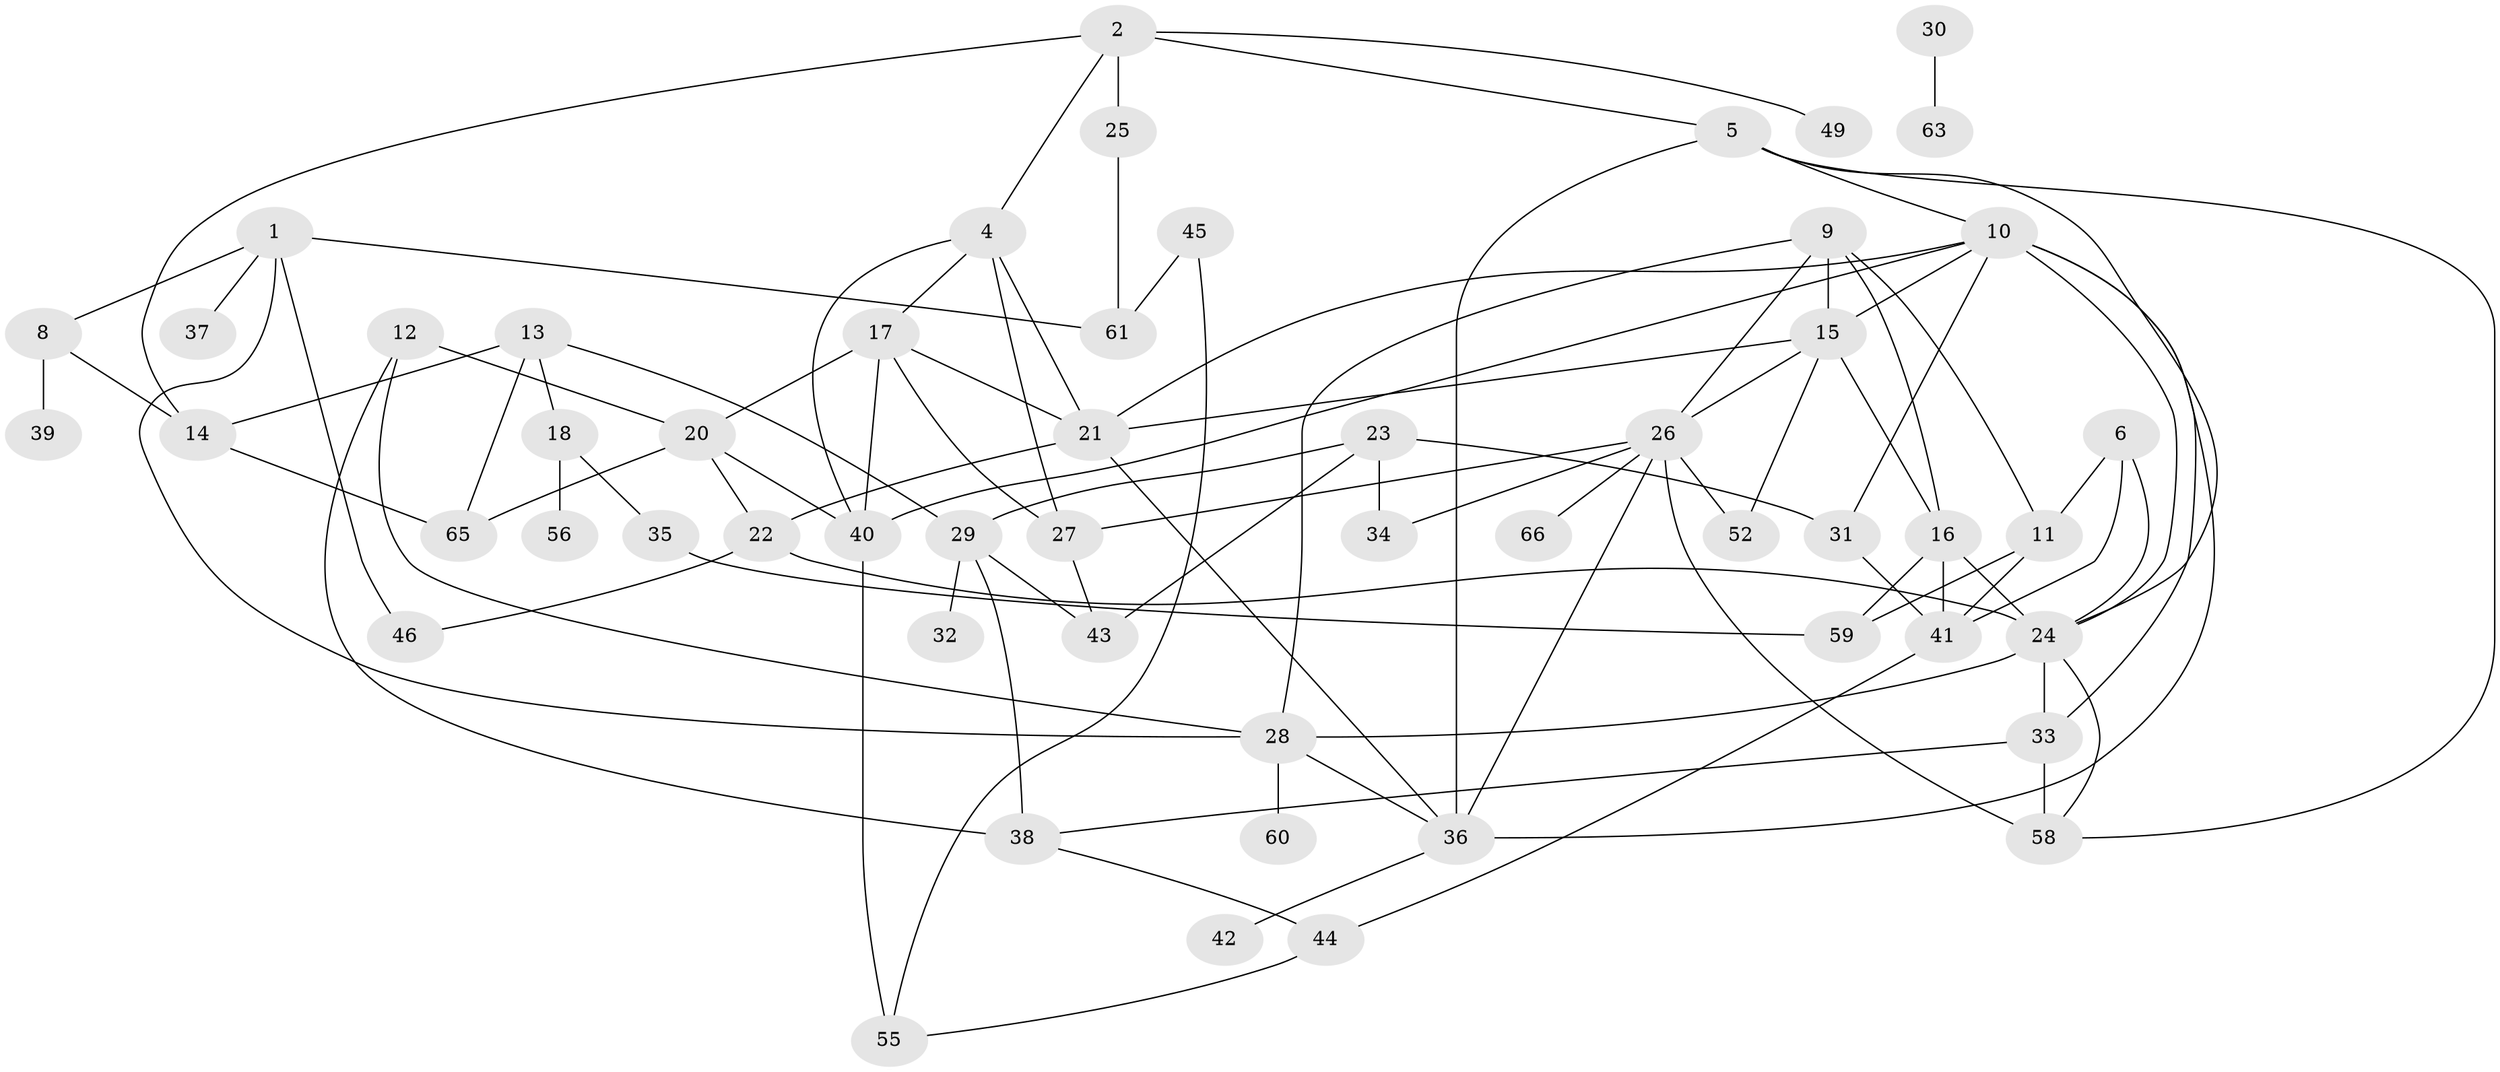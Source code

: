 // original degree distribution, {2: 0.19696969696969696, 3: 0.26515151515151514, 0: 0.09090909090909091, 6: 0.022727272727272728, 1: 0.18181818181818182, 4: 0.16666666666666666, 5: 0.06818181818181818, 8: 0.007575757575757576}
// Generated by graph-tools (version 1.1) at 2025/33/03/09/25 02:33:55]
// undirected, 54 vertices, 97 edges
graph export_dot {
graph [start="1"]
  node [color=gray90,style=filled];
  1;
  2;
  4;
  5;
  6;
  8;
  9;
  10;
  11;
  12;
  13;
  14;
  15;
  16;
  17;
  18;
  20;
  21;
  22;
  23;
  24;
  25;
  26;
  27;
  28;
  29;
  30;
  31;
  32;
  33;
  34;
  35;
  36;
  37;
  38;
  39;
  40;
  41;
  42;
  43;
  44;
  45;
  46;
  49;
  52;
  55;
  56;
  58;
  59;
  60;
  61;
  63;
  65;
  66;
  1 -- 8 [weight=1.0];
  1 -- 28 [weight=1.0];
  1 -- 37 [weight=1.0];
  1 -- 46 [weight=1.0];
  1 -- 61 [weight=1.0];
  2 -- 4 [weight=1.0];
  2 -- 5 [weight=1.0];
  2 -- 14 [weight=1.0];
  2 -- 25 [weight=1.0];
  2 -- 49 [weight=1.0];
  4 -- 17 [weight=1.0];
  4 -- 21 [weight=1.0];
  4 -- 27 [weight=1.0];
  4 -- 40 [weight=1.0];
  5 -- 10 [weight=1.0];
  5 -- 24 [weight=1.0];
  5 -- 36 [weight=1.0];
  5 -- 58 [weight=1.0];
  6 -- 11 [weight=1.0];
  6 -- 24 [weight=1.0];
  6 -- 41 [weight=1.0];
  8 -- 14 [weight=1.0];
  8 -- 39 [weight=1.0];
  9 -- 11 [weight=1.0];
  9 -- 15 [weight=1.0];
  9 -- 16 [weight=1.0];
  9 -- 26 [weight=1.0];
  9 -- 28 [weight=1.0];
  10 -- 15 [weight=2.0];
  10 -- 21 [weight=1.0];
  10 -- 24 [weight=1.0];
  10 -- 31 [weight=1.0];
  10 -- 33 [weight=1.0];
  10 -- 36 [weight=2.0];
  10 -- 40 [weight=1.0];
  11 -- 41 [weight=1.0];
  11 -- 59 [weight=1.0];
  12 -- 20 [weight=1.0];
  12 -- 28 [weight=1.0];
  12 -- 38 [weight=1.0];
  13 -- 14 [weight=1.0];
  13 -- 18 [weight=1.0];
  13 -- 29 [weight=1.0];
  13 -- 65 [weight=1.0];
  14 -- 65 [weight=1.0];
  15 -- 16 [weight=1.0];
  15 -- 21 [weight=1.0];
  15 -- 26 [weight=1.0];
  15 -- 52 [weight=1.0];
  16 -- 24 [weight=2.0];
  16 -- 41 [weight=1.0];
  16 -- 59 [weight=1.0];
  17 -- 20 [weight=1.0];
  17 -- 21 [weight=1.0];
  17 -- 27 [weight=1.0];
  17 -- 40 [weight=3.0];
  18 -- 35 [weight=1.0];
  18 -- 56 [weight=1.0];
  20 -- 22 [weight=1.0];
  20 -- 40 [weight=1.0];
  20 -- 65 [weight=1.0];
  21 -- 22 [weight=1.0];
  21 -- 36 [weight=1.0];
  22 -- 24 [weight=1.0];
  22 -- 46 [weight=1.0];
  23 -- 29 [weight=1.0];
  23 -- 31 [weight=1.0];
  23 -- 34 [weight=1.0];
  23 -- 43 [weight=1.0];
  24 -- 28 [weight=2.0];
  24 -- 33 [weight=1.0];
  24 -- 58 [weight=1.0];
  25 -- 61 [weight=1.0];
  26 -- 27 [weight=1.0];
  26 -- 34 [weight=1.0];
  26 -- 36 [weight=1.0];
  26 -- 52 [weight=1.0];
  26 -- 58 [weight=2.0];
  26 -- 66 [weight=1.0];
  27 -- 43 [weight=1.0];
  28 -- 36 [weight=1.0];
  28 -- 60 [weight=1.0];
  29 -- 32 [weight=1.0];
  29 -- 38 [weight=2.0];
  29 -- 43 [weight=1.0];
  30 -- 63 [weight=1.0];
  31 -- 41 [weight=1.0];
  33 -- 38 [weight=1.0];
  33 -- 58 [weight=1.0];
  35 -- 59 [weight=1.0];
  36 -- 42 [weight=1.0];
  38 -- 44 [weight=1.0];
  40 -- 55 [weight=2.0];
  41 -- 44 [weight=1.0];
  44 -- 55 [weight=1.0];
  45 -- 55 [weight=1.0];
  45 -- 61 [weight=1.0];
}
